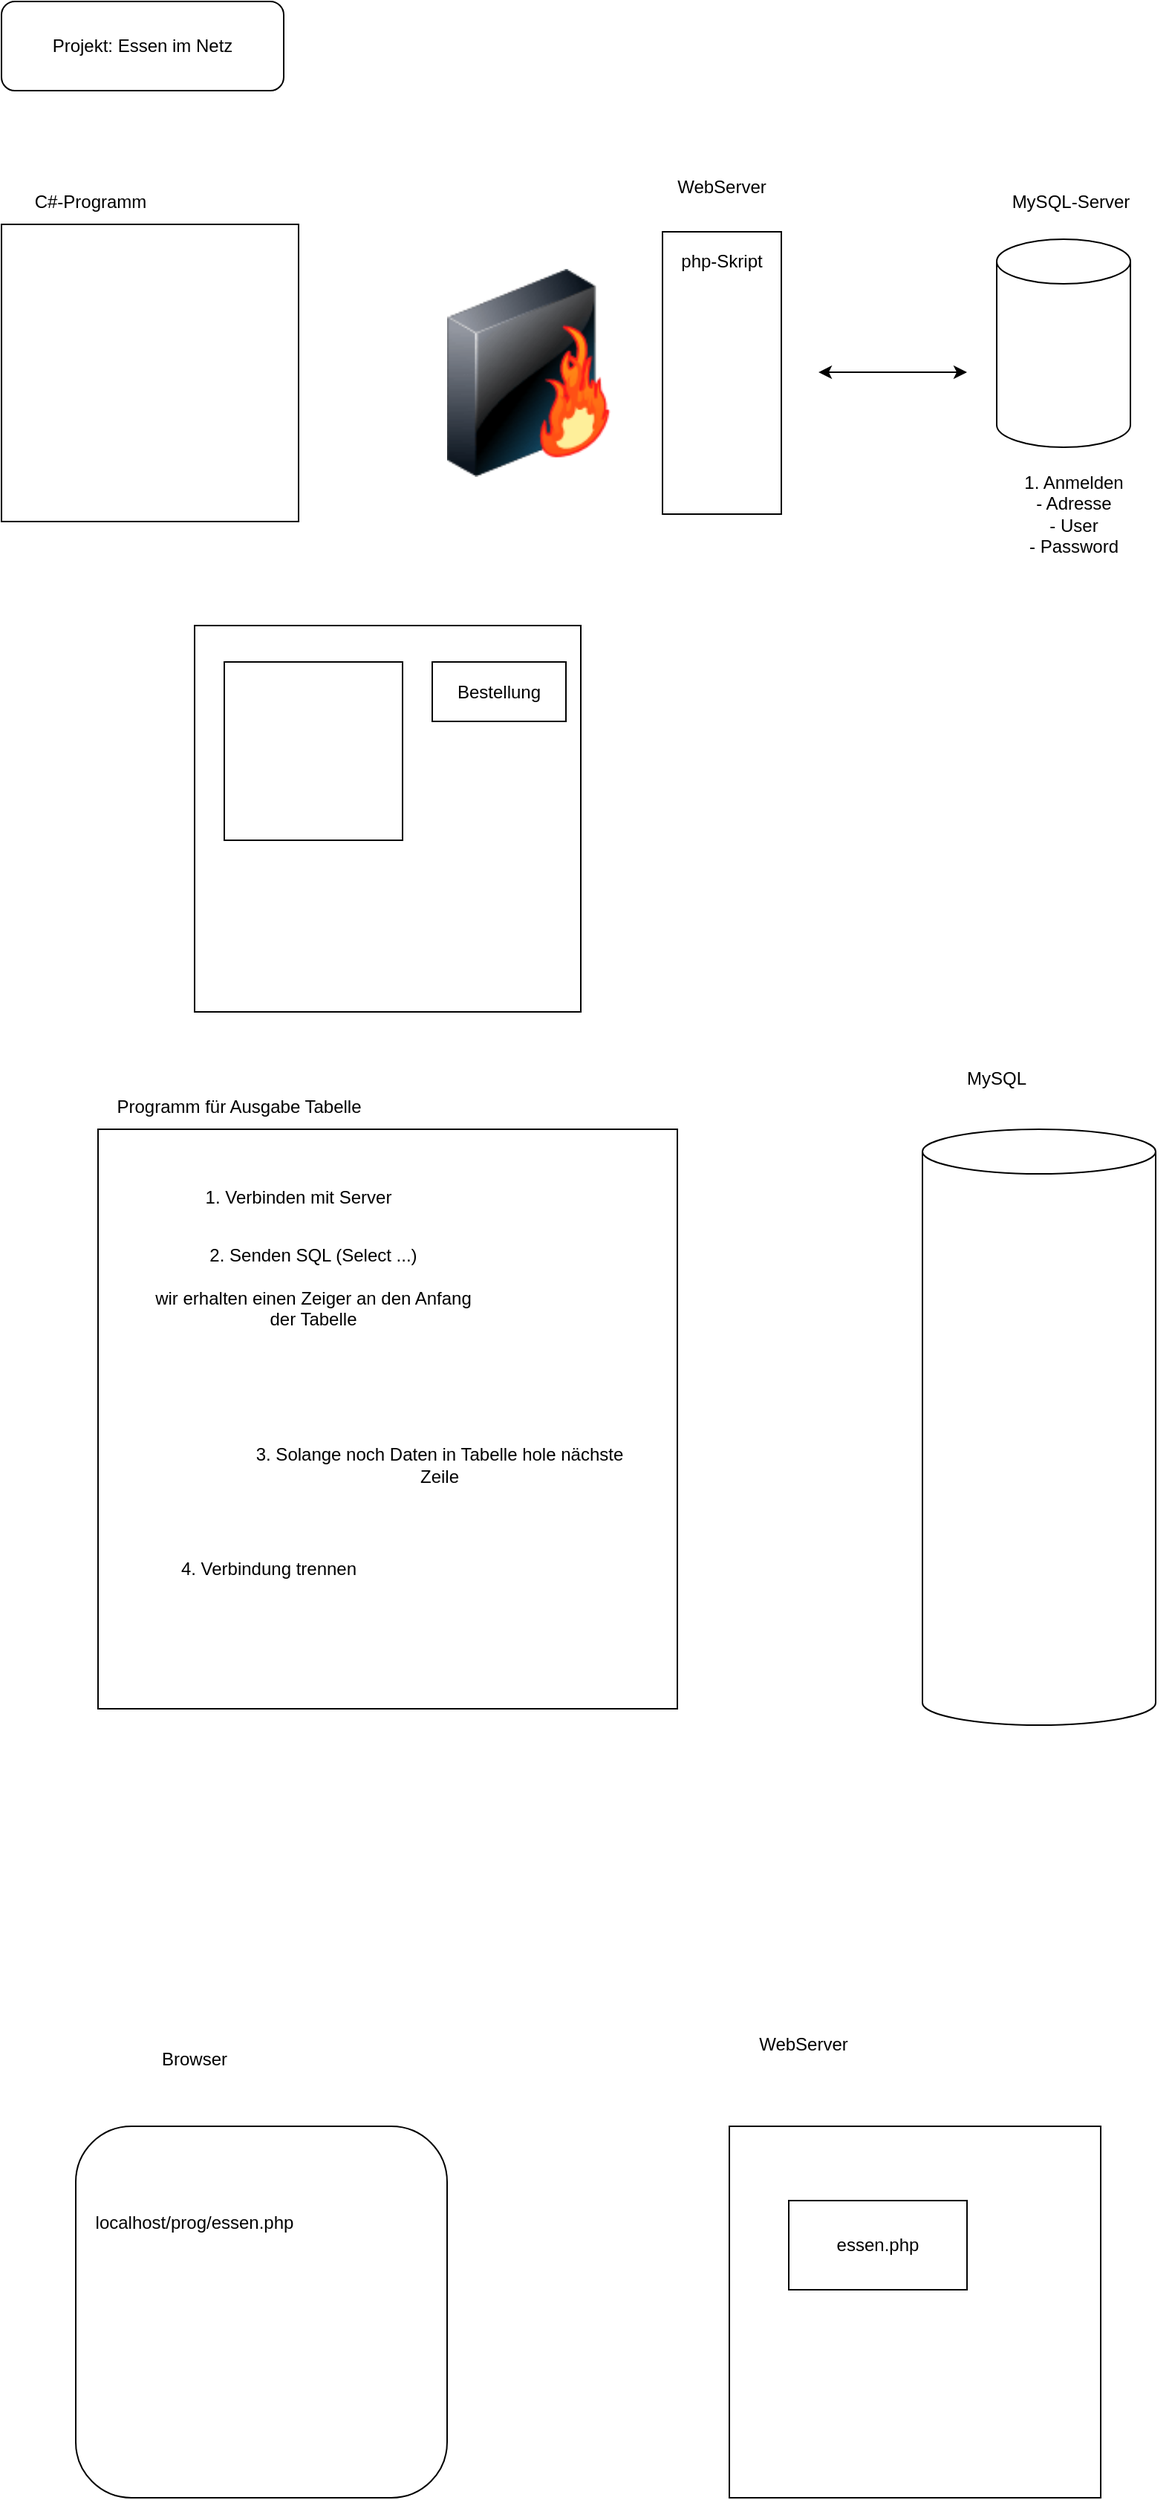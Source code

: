 <mxfile>
    <diagram id="UUAtwhpTZ4ZS1WnXTG8r" name="Seite-1">
        <mxGraphModel dx="1810" dy="1258" grid="1" gridSize="10" guides="1" tooltips="1" connect="1" arrows="1" fold="1" page="1" pageScale="1" pageWidth="827" pageHeight="1169" math="0" shadow="0">
            <root>
                <mxCell id="0"/>
                <mxCell id="1" parent="0"/>
                <mxCell id="2" value="Projekt: Essen im Netz" style="rounded=1;whiteSpace=wrap;html=1;" vertex="1" parent="1">
                    <mxGeometry x="40" y="20" width="190" height="60" as="geometry"/>
                </mxCell>
                <mxCell id="3" value="" style="whiteSpace=wrap;html=1;aspect=fixed;" vertex="1" parent="1">
                    <mxGeometry x="40" y="170" width="200" height="200" as="geometry"/>
                </mxCell>
                <mxCell id="4" value="C#-Programm" style="text;html=1;strokeColor=none;fillColor=none;align=center;verticalAlign=middle;whiteSpace=wrap;rounded=0;" vertex="1" parent="1">
                    <mxGeometry x="40" y="140" width="120" height="30" as="geometry"/>
                </mxCell>
                <mxCell id="5" value="" style="rounded=0;whiteSpace=wrap;html=1;rotation=-90;textDirection=ltr;labelPosition=center;verticalLabelPosition=middle;align=center;verticalAlign=middle;" vertex="1" parent="1">
                    <mxGeometry x="430" y="230" width="190" height="80" as="geometry"/>
                </mxCell>
                <mxCell id="6" value="php-Skript" style="text;html=1;strokeColor=none;fillColor=none;align=center;verticalAlign=middle;whiteSpace=wrap;rounded=0;" vertex="1" parent="1">
                    <mxGeometry x="495" y="180" width="60" height="30" as="geometry"/>
                </mxCell>
                <mxCell id="7" value="WebServer" style="text;html=1;strokeColor=none;fillColor=none;align=center;verticalAlign=middle;whiteSpace=wrap;rounded=0;" vertex="1" parent="1">
                    <mxGeometry x="495" y="130" width="60" height="30" as="geometry"/>
                </mxCell>
                <mxCell id="9" value="" style="shape=cylinder3;whiteSpace=wrap;html=1;boundedLbl=1;backgroundOutline=1;size=15;" vertex="1" parent="1">
                    <mxGeometry x="710" y="180" width="90" height="140" as="geometry"/>
                </mxCell>
                <mxCell id="10" value="MySQL-Server" style="text;html=1;strokeColor=none;fillColor=none;align=center;verticalAlign=middle;whiteSpace=wrap;rounded=0;" vertex="1" parent="1">
                    <mxGeometry x="710" y="140" width="100" height="30" as="geometry"/>
                </mxCell>
                <mxCell id="13" value="1. Anmelden&lt;br&gt;- Adresse&lt;br&gt;- User&lt;br&gt;- Password" style="text;html=1;strokeColor=none;fillColor=none;align=center;verticalAlign=middle;whiteSpace=wrap;rounded=0;" vertex="1" parent="1">
                    <mxGeometry x="697" y="330" width="130" height="70" as="geometry"/>
                </mxCell>
                <mxCell id="14" value="" style="endArrow=classic;startArrow=classic;html=1;" edge="1" parent="1">
                    <mxGeometry width="50" height="50" relative="1" as="geometry">
                        <mxPoint x="590" y="269.52" as="sourcePoint"/>
                        <mxPoint x="690" y="269.52" as="targetPoint"/>
                    </mxGeometry>
                </mxCell>
                <mxCell id="15" value="" style="whiteSpace=wrap;html=1;aspect=fixed;" vertex="1" parent="1">
                    <mxGeometry x="170" y="440" width="260" height="260" as="geometry"/>
                </mxCell>
                <mxCell id="16" value="" style="whiteSpace=wrap;html=1;aspect=fixed;" vertex="1" parent="1">
                    <mxGeometry x="190" y="464.5" width="120" height="120" as="geometry"/>
                </mxCell>
                <mxCell id="18" value="Bestellung" style="rounded=0;whiteSpace=wrap;html=1;" vertex="1" parent="1">
                    <mxGeometry x="330" y="464.5" width="90" height="40" as="geometry"/>
                </mxCell>
                <mxCell id="19" value="" style="image;html=1;image=img/lib/clip_art/networking/Firewall-page1_128x128.png" vertex="1" parent="1">
                    <mxGeometry x="340" y="180" width="110" height="180" as="geometry"/>
                </mxCell>
                <mxCell id="20" value="" style="whiteSpace=wrap;html=1;aspect=fixed;" vertex="1" parent="1">
                    <mxGeometry x="105" y="779" width="390" height="390" as="geometry"/>
                </mxCell>
                <mxCell id="21" value="" style="shape=cylinder3;whiteSpace=wrap;html=1;boundedLbl=1;backgroundOutline=1;size=15;" vertex="1" parent="1">
                    <mxGeometry x="660" y="779" width="157" height="401" as="geometry"/>
                </mxCell>
                <mxCell id="22" value="Programm für Ausgabe Tabelle" style="text;html=1;strokeColor=none;fillColor=none;align=center;verticalAlign=middle;whiteSpace=wrap;rounded=0;" vertex="1" parent="1">
                    <mxGeometry x="105" y="749" width="190" height="30" as="geometry"/>
                </mxCell>
                <mxCell id="23" value="1. Verbinden mit Server" style="text;html=1;strokeColor=none;fillColor=none;align=center;verticalAlign=middle;whiteSpace=wrap;rounded=0;" vertex="1" parent="1">
                    <mxGeometry x="140" y="810" width="200" height="30" as="geometry"/>
                </mxCell>
                <mxCell id="24" value="2. Senden SQL (Select ...)&lt;br&gt;&lt;br&gt;wir erhalten einen Zeiger an den Anfang der Tabelle" style="text;html=1;strokeColor=none;fillColor=none;align=center;verticalAlign=middle;whiteSpace=wrap;rounded=0;" vertex="1" parent="1">
                    <mxGeometry x="135" y="870" width="230" height="30" as="geometry"/>
                </mxCell>
                <mxCell id="25" value="3. Solange noch Daten in Tabelle hole nächste Zeile" style="text;html=1;strokeColor=none;fillColor=none;align=center;verticalAlign=middle;whiteSpace=wrap;rounded=0;" vertex="1" parent="1">
                    <mxGeometry x="210" y="990" width="250" height="30" as="geometry"/>
                </mxCell>
                <mxCell id="26" value="4. Verbindung trennen" style="text;html=1;strokeColor=none;fillColor=none;align=center;verticalAlign=middle;whiteSpace=wrap;rounded=0;" vertex="1" parent="1">
                    <mxGeometry x="145" y="1060" width="150" height="30" as="geometry"/>
                </mxCell>
                <mxCell id="27" value="MySQL" style="text;html=1;strokeColor=none;fillColor=none;align=center;verticalAlign=middle;whiteSpace=wrap;rounded=0;" vertex="1" parent="1">
                    <mxGeometry x="680" y="730" width="60" height="30" as="geometry"/>
                </mxCell>
                <mxCell id="28" value="" style="whiteSpace=wrap;html=1;aspect=fixed;rounded=1;" vertex="1" parent="1">
                    <mxGeometry x="90" y="1450" width="250" height="250" as="geometry"/>
                </mxCell>
                <mxCell id="29" value="" style="whiteSpace=wrap;html=1;aspect=fixed;rounded=0;" vertex="1" parent="1">
                    <mxGeometry x="530" y="1450" width="250" height="250" as="geometry"/>
                </mxCell>
                <mxCell id="30" value="Browser" style="text;html=1;strokeColor=none;fillColor=none;align=center;verticalAlign=middle;whiteSpace=wrap;rounded=0;" vertex="1" parent="1">
                    <mxGeometry x="140" y="1390" width="60" height="30" as="geometry"/>
                </mxCell>
                <mxCell id="31" value="WebServer" style="text;html=1;strokeColor=none;fillColor=none;align=center;verticalAlign=middle;whiteSpace=wrap;rounded=0;" vertex="1" parent="1">
                    <mxGeometry x="550" y="1380" width="60" height="30" as="geometry"/>
                </mxCell>
                <mxCell id="32" value="localhost/prog/essen.php" style="text;html=1;strokeColor=none;fillColor=none;align=center;verticalAlign=middle;whiteSpace=wrap;rounded=0;" vertex="1" parent="1">
                    <mxGeometry x="140" y="1500" width="60" height="30" as="geometry"/>
                </mxCell>
                <mxCell id="35" value="essen.php" style="rounded=0;whiteSpace=wrap;html=1;" vertex="1" parent="1">
                    <mxGeometry x="570" y="1500" width="120" height="60" as="geometry"/>
                </mxCell>
            </root>
        </mxGraphModel>
    </diagram>
</mxfile>